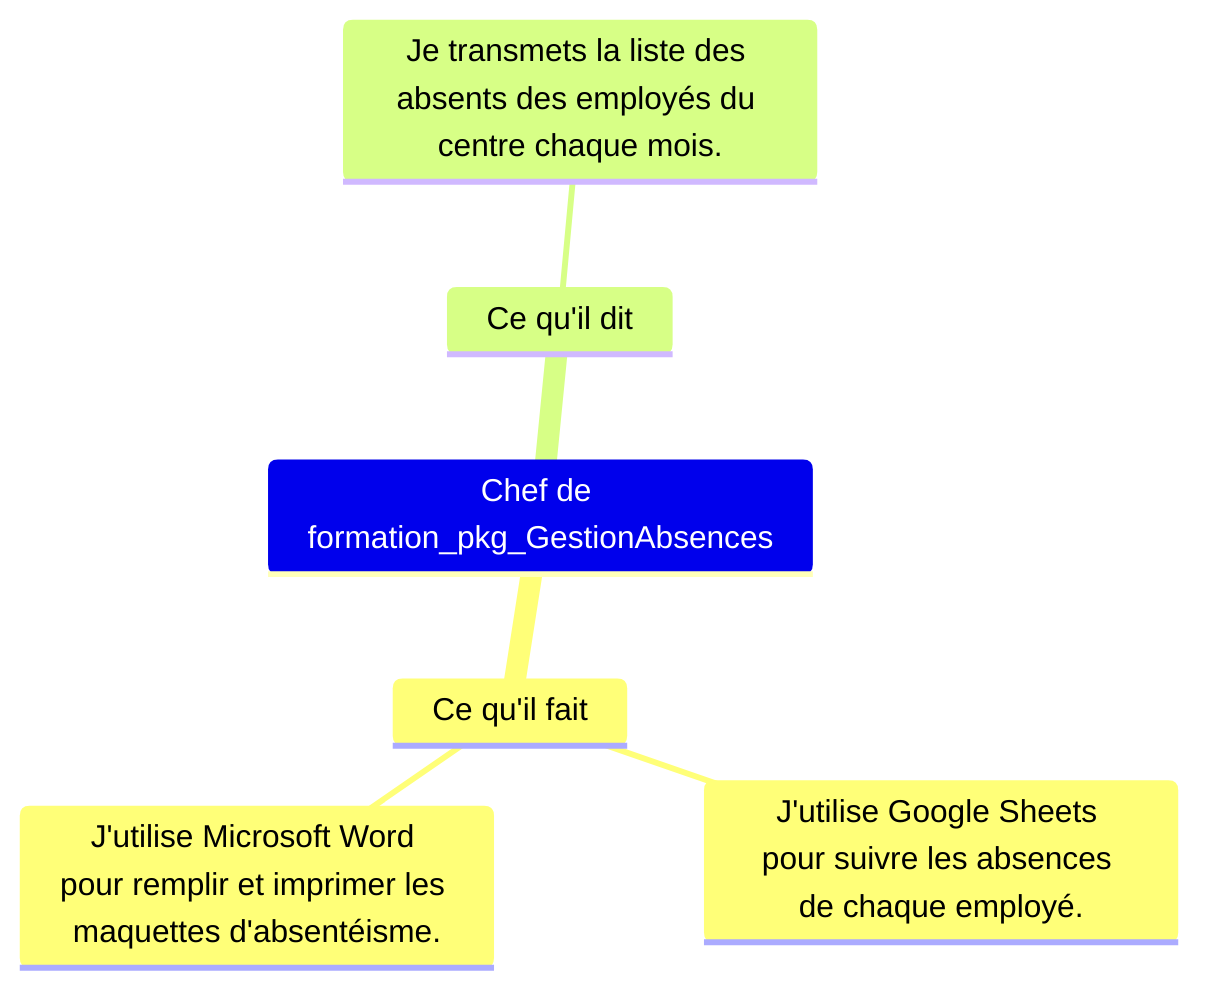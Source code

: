 %% @config(../mindmap-config.json)
mindmap
    Chef de formation_pkg_GestionAbsences
        Ce qu'il fait
            J'utilise Google Sheets pour suivre les absences de chaque employé.
            J'utilise Microsoft Word pour remplir et imprimer les maquettes d'absentéisme.
        Ce qu'il dit
            Je transmets la liste des absents des employés du centre chaque mois.